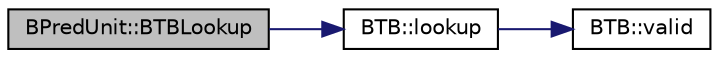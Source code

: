 digraph G
{
  edge [fontname="Helvetica",fontsize="10",labelfontname="Helvetica",labelfontsize="10"];
  node [fontname="Helvetica",fontsize="10",shape=record];
  rankdir=LR;
  Node1 [label="BPredUnit::BTBLookup",height=0.2,width=0.4,color="black", fillcolor="grey75", style="filled" fontcolor="black"];
  Node1 -> Node2 [color="midnightblue",fontsize="10",style="solid"];
  Node2 [label="BTB::lookup",height=0.2,width=0.4,color="black", fillcolor="white", style="filled",URL="$classBTB.html#adada120072dd6a1a33fcc9dcab69ebad"];
  Node2 -> Node3 [color="midnightblue",fontsize="10",style="solid"];
  Node3 [label="BTB::valid",height=0.2,width=0.4,color="black", fillcolor="white", style="filled",URL="$classBTB.html#a9675b08c643f69fdc9a7b4527c135d72"];
}
